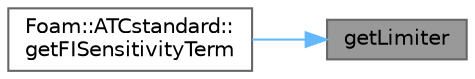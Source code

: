 digraph "getLimiter"
{
 // LATEX_PDF_SIZE
  bgcolor="transparent";
  edge [fontname=Helvetica,fontsize=10,labelfontname=Helvetica,labelfontsize=10];
  node [fontname=Helvetica,fontsize=10,shape=box,height=0.2,width=0.4];
  rankdir="RL";
  Node1 [id="Node000001",label="getLimiter",height=0.2,width=0.4,color="gray40", fillcolor="grey60", style="filled", fontcolor="black",tooltip=" "];
  Node1 -> Node2 [id="edge1_Node000001_Node000002",dir="back",color="steelblue1",style="solid",tooltip=" "];
  Node2 [id="Node000002",label="Foam::ATCstandard::\lgetFISensitivityTerm",height=0.2,width=0.4,color="grey40", fillcolor="white", style="filled",URL="$classFoam_1_1ATCstandard.html#a9bdcf730e719b5df1ae7a9f3f79f57cd",tooltip=" "];
}
